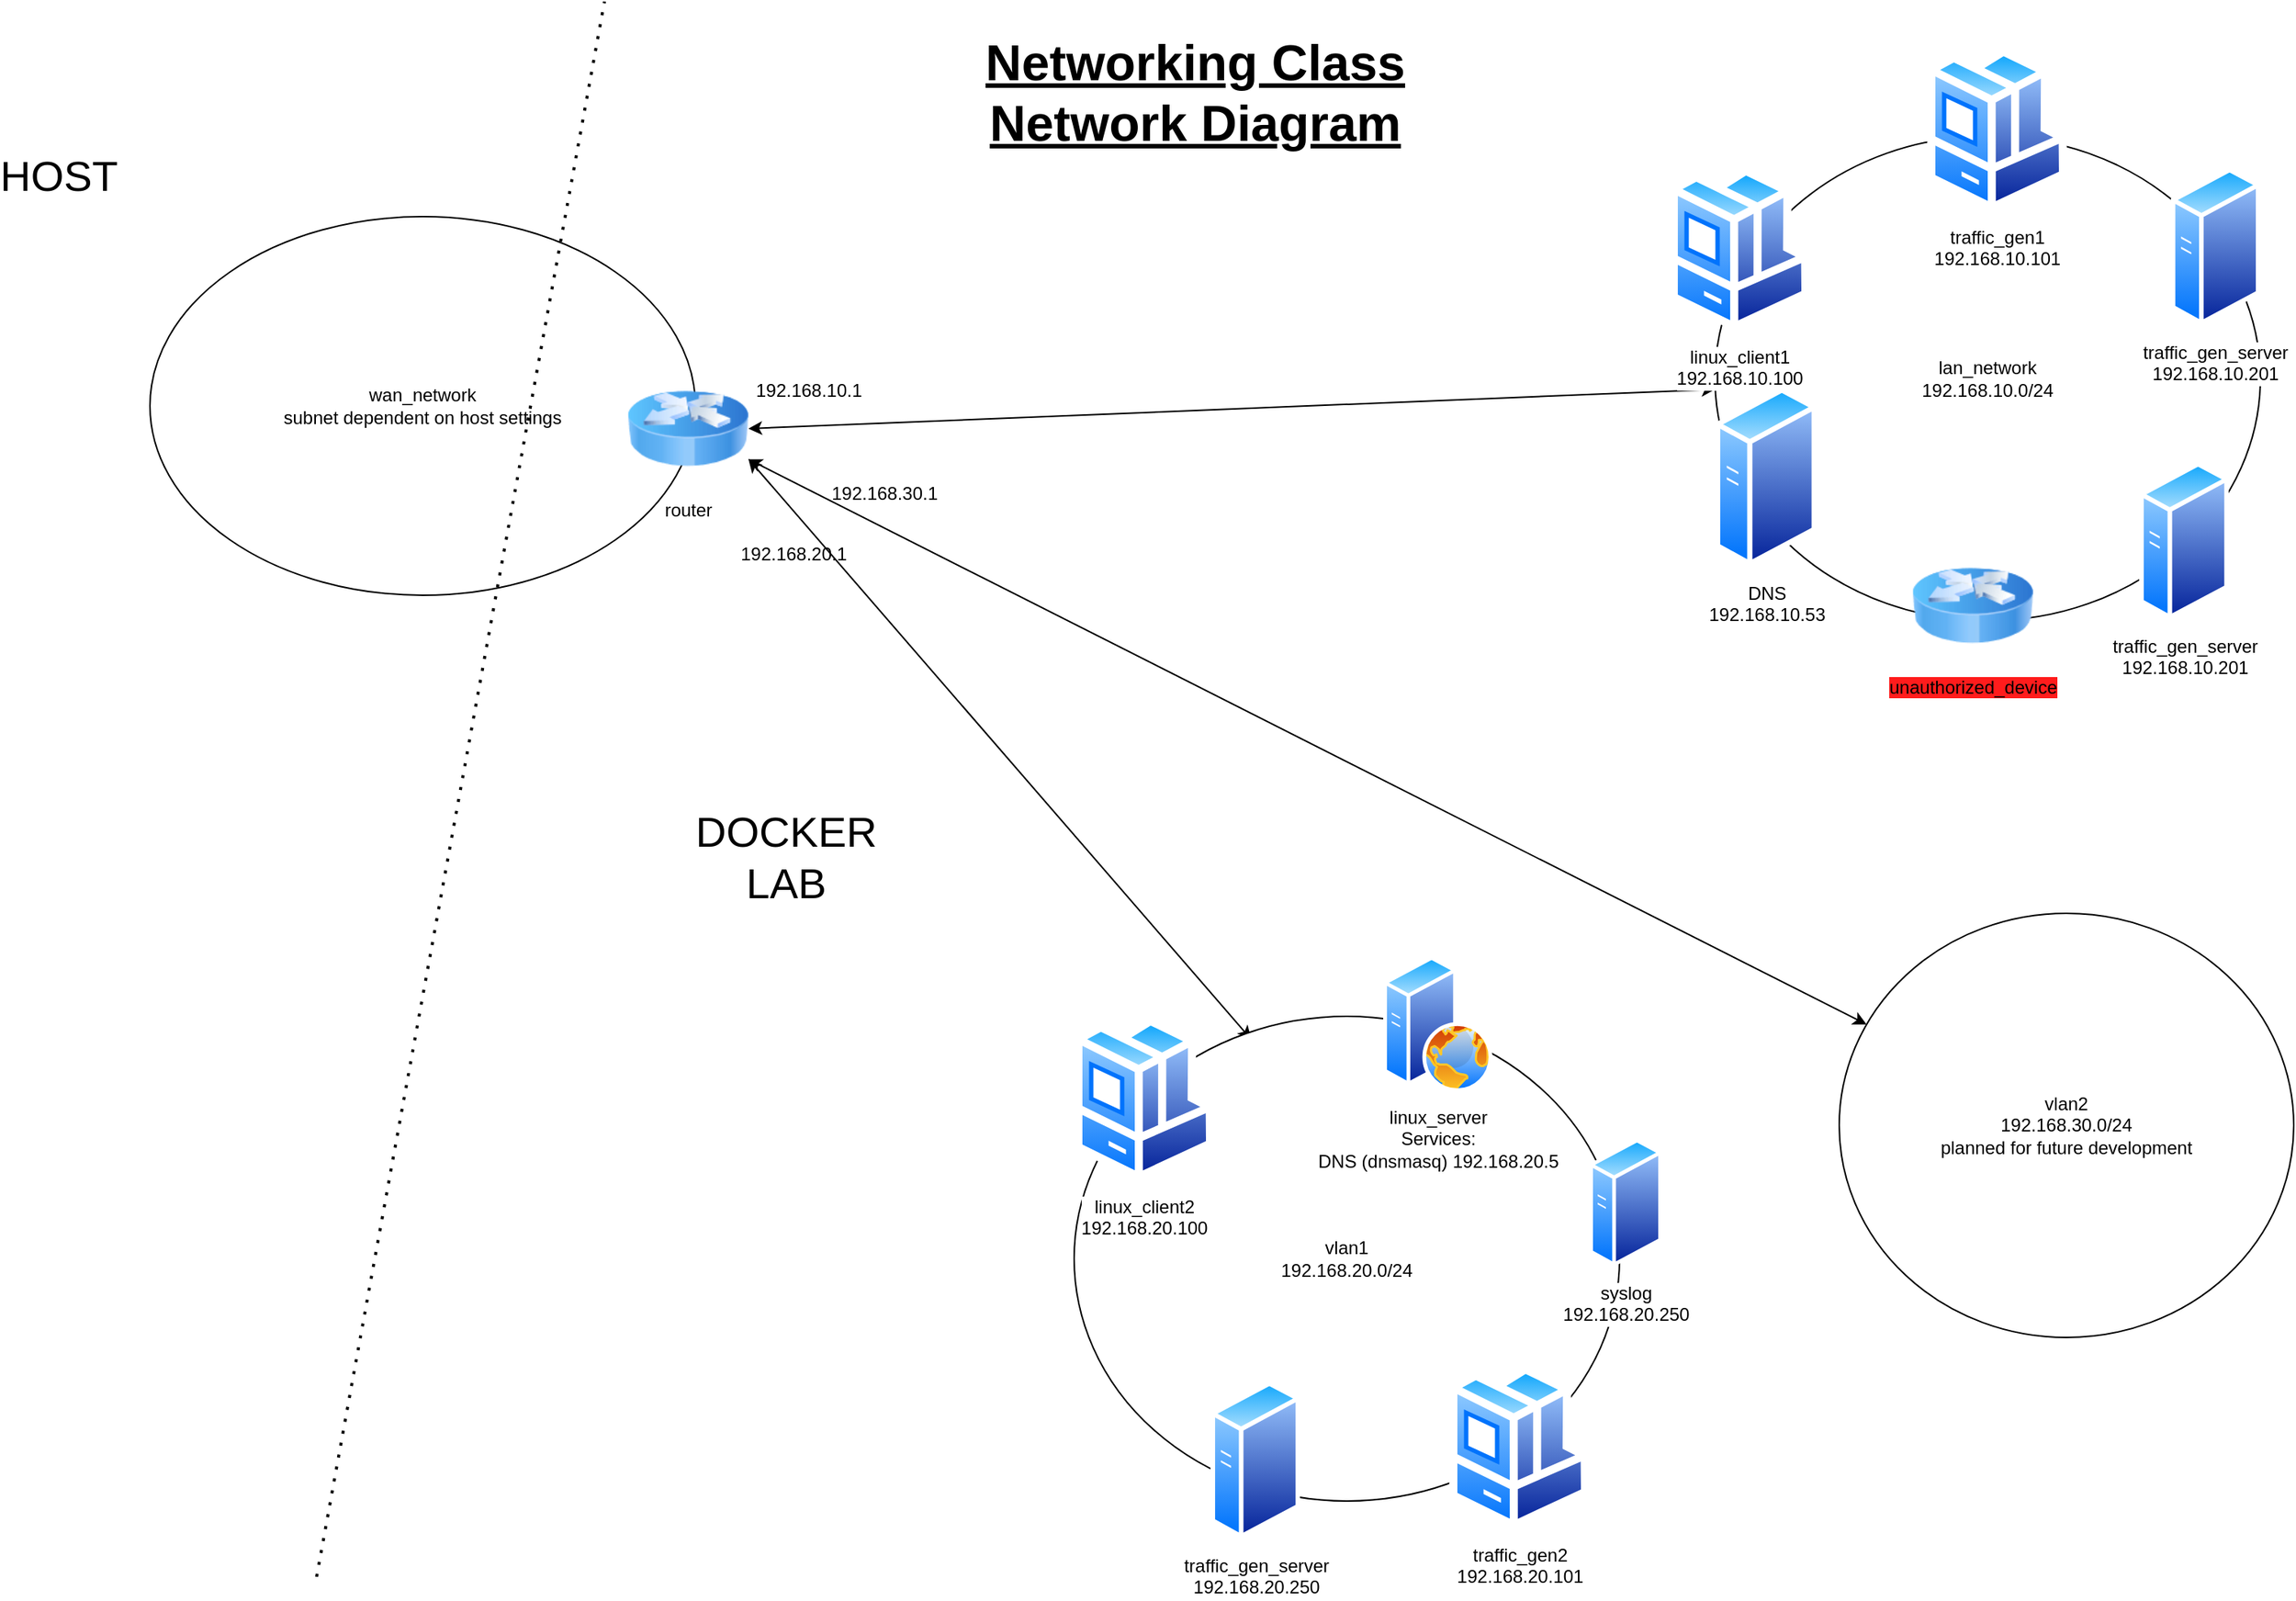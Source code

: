 <mxfile version="26.0.4">
  <diagram name="Page-1" id="rPjQCv6jWcPQ2KpjE6iu">
    <mxGraphModel dx="891" dy="451" grid="1" gridSize="10" guides="1" tooltips="1" connect="1" arrows="1" fold="1" page="1" pageScale="1" pageWidth="850" pageHeight="1100" math="0" shadow="0">
      <root>
        <mxCell id="0" />
        <mxCell id="1" parent="0" />
        <mxCell id="M9ytymhfDPs7FdStXxdQ-21" value="wan_network&lt;br&gt;subnet dependent on host settings" style="ellipse;whiteSpace=wrap;html=1;" vertex="1" parent="1">
          <mxGeometry x="160" y="162" width="360" height="250" as="geometry" />
        </mxCell>
        <mxCell id="M9ytymhfDPs7FdStXxdQ-6" value="" style="endArrow=none;dashed=1;html=1;dashPattern=1 3;strokeWidth=2;rounded=0;" edge="1" parent="1">
          <mxGeometry width="50" height="50" relative="1" as="geometry">
            <mxPoint x="270" y="1060" as="sourcePoint" />
            <mxPoint x="460" y="20" as="targetPoint" />
          </mxGeometry>
        </mxCell>
        <mxCell id="M9ytymhfDPs7FdStXxdQ-20" value="vlan2&lt;div&gt;192.168.30.0/24&lt;br&gt;planned for future development&lt;/div&gt;" style="ellipse;whiteSpace=wrap;html=1;" vertex="1" parent="1">
          <mxGeometry x="1275" y="622" width="300" height="280" as="geometry" />
        </mxCell>
        <mxCell id="M9ytymhfDPs7FdStXxdQ-1" value="router" style="image;html=1;image=img/lib/clip_art/networking/Router_Icon_128x128.png" vertex="1" parent="1">
          <mxGeometry x="475" y="262" width="80" height="80" as="geometry" />
        </mxCell>
        <mxCell id="M9ytymhfDPs7FdStXxdQ-4" value="192.168.10.1" style="text;html=1;align=center;verticalAlign=middle;whiteSpace=wrap;rounded=0;" vertex="1" parent="1">
          <mxGeometry x="565" y="262" width="60" height="30" as="geometry" />
        </mxCell>
        <mxCell id="M9ytymhfDPs7FdStXxdQ-29" value="" style="endArrow=classic;startArrow=classic;html=1;rounded=0;entryX=0.325;entryY=0.048;entryDx=0;entryDy=0;entryPerimeter=0;exitX=1;exitY=0.75;exitDx=0;exitDy=0;" edge="1" parent="1" source="M9ytymhfDPs7FdStXxdQ-1" target="M9ytymhfDPs7FdStXxdQ-19">
          <mxGeometry width="50" height="50" relative="1" as="geometry">
            <mxPoint x="635" y="342" as="sourcePoint" />
            <mxPoint x="835" y="602" as="targetPoint" />
          </mxGeometry>
        </mxCell>
        <mxCell id="M9ytymhfDPs7FdStXxdQ-30" value="" style="endArrow=classic;startArrow=classic;html=1;rounded=0;exitX=1;exitY=0.5;exitDx=0;exitDy=0;" edge="1" parent="1" source="M9ytymhfDPs7FdStXxdQ-1" target="M9ytymhfDPs7FdStXxdQ-8">
          <mxGeometry width="50" height="50" relative="1" as="geometry">
            <mxPoint x="785" y="652" as="sourcePoint" />
            <mxPoint x="835" y="602" as="targetPoint" />
          </mxGeometry>
        </mxCell>
        <mxCell id="M9ytymhfDPs7FdStXxdQ-31" value="" style="endArrow=classic;startArrow=classic;html=1;rounded=0;" edge="1" parent="1" source="M9ytymhfDPs7FdStXxdQ-20" target="M9ytymhfDPs7FdStXxdQ-1">
          <mxGeometry width="50" height="50" relative="1" as="geometry">
            <mxPoint x="785" y="632" as="sourcePoint" />
            <mxPoint x="635" y="482" as="targetPoint" />
          </mxGeometry>
        </mxCell>
        <mxCell id="M9ytymhfDPs7FdStXxdQ-32" value="" style="group" vertex="1" connectable="0" parent="1">
          <mxGeometry x="1163" y="50" width="390" height="408.82" as="geometry" />
        </mxCell>
        <mxCell id="M9ytymhfDPs7FdStXxdQ-8" value="lan_network&lt;div&gt;192.168.10.0/24&lt;/div&gt;" style="ellipse;whiteSpace=wrap;html=1;" vertex="1" parent="M9ytymhfDPs7FdStXxdQ-32">
          <mxGeometry x="30" y="58.82" width="360" height="320" as="geometry" />
        </mxCell>
        <mxCell id="M9ytymhfDPs7FdStXxdQ-11" value="DNS&lt;div&gt;192.168.10.53&lt;/div&gt;" style="image;aspect=fixed;perimeter=ellipsePerimeter;html=1;align=center;shadow=0;dashed=0;spacingTop=3;image=img/lib/active_directory/generic_server.svg;" vertex="1" parent="M9ytymhfDPs7FdStXxdQ-32">
          <mxGeometry x="30" y="223.82" width="67.2" height="120" as="geometry" />
        </mxCell>
        <mxCell id="M9ytymhfDPs7FdStXxdQ-12" value="linux_client1&lt;div&gt;192.168.10.100&lt;/div&gt;" style="image;aspect=fixed;perimeter=ellipsePerimeter;html=1;align=center;shadow=0;dashed=0;spacingTop=3;image=img/lib/active_directory/workstation_client.svg;" vertex="1" parent="M9ytymhfDPs7FdStXxdQ-32">
          <mxGeometry y="78.82" width="92.5" height="108.82" as="geometry" />
        </mxCell>
        <mxCell id="M9ytymhfDPs7FdStXxdQ-16" value="traffic_gen1&lt;div&gt;192.168.10.101&lt;/div&gt;" style="image;aspect=fixed;perimeter=ellipsePerimeter;html=1;align=center;shadow=0;dashed=0;spacingTop=3;image=img/lib/active_directory/workstation_client.svg;" vertex="1" parent="M9ytymhfDPs7FdStXxdQ-32">
          <mxGeometry x="170" width="92.5" height="108.82" as="geometry" />
        </mxCell>
        <mxCell id="M9ytymhfDPs7FdStXxdQ-17" value="traffic_gen_server&lt;div&gt;192.168.10.201&lt;/div&gt;" style="image;aspect=fixed;perimeter=ellipsePerimeter;html=1;align=center;shadow=0;dashed=0;spacingTop=3;image=img/lib/active_directory/generic_server.svg;" vertex="1" parent="M9ytymhfDPs7FdStXxdQ-32">
          <mxGeometry x="330.8" y="78.82" width="59.2" height="105.71" as="geometry" />
        </mxCell>
        <mxCell id="M9ytymhfDPs7FdStXxdQ-24" value="traffic_gen_server&lt;div&gt;192.168.10.201&lt;/div&gt;" style="image;aspect=fixed;perimeter=ellipsePerimeter;html=1;align=center;shadow=0;dashed=0;spacingTop=3;image=img/lib/active_directory/generic_server.svg;" vertex="1" parent="M9ytymhfDPs7FdStXxdQ-32">
          <mxGeometry x="310" y="273.11" width="59.2" height="105.71" as="geometry" />
        </mxCell>
        <mxCell id="M9ytymhfDPs7FdStXxdQ-26" value="&lt;span style=&quot;background-color: rgb(255, 28, 28);&quot;&gt;unauthorized_device&lt;/span&gt;" style="image;html=1;image=img/lib/clip_art/networking/Router_Icon_128x128.png" vertex="1" parent="M9ytymhfDPs7FdStXxdQ-32">
          <mxGeometry x="160" y="328.82" width="80" height="80" as="geometry" />
        </mxCell>
        <mxCell id="M9ytymhfDPs7FdStXxdQ-33" value="" style="group" vertex="1" connectable="0" parent="1">
          <mxGeometry x="770" y="650" width="388" height="385.71" as="geometry" />
        </mxCell>
        <mxCell id="M9ytymhfDPs7FdStXxdQ-19" value="vlan1&lt;div&gt;192.168.20.0/24&lt;/div&gt;" style="ellipse;whiteSpace=wrap;html=1;" vertex="1" parent="M9ytymhfDPs7FdStXxdQ-33">
          <mxGeometry y="40" width="360" height="320" as="geometry" />
        </mxCell>
        <mxCell id="M9ytymhfDPs7FdStXxdQ-2" value="linux_server&lt;div&gt;Services:&lt;br&gt;DNS (dnsmasq) 192.168.20.5&lt;/div&gt;" style="image;aspect=fixed;perimeter=ellipsePerimeter;html=1;align=center;shadow=0;dashed=0;spacingTop=3;image=img/lib/active_directory/web_server.svg;" vertex="1" parent="M9ytymhfDPs7FdStXxdQ-33">
          <mxGeometry x="204" width="72" height="90" as="geometry" />
        </mxCell>
        <mxCell id="M9ytymhfDPs7FdStXxdQ-13" value="syslog&lt;div&gt;192.168.20.250&lt;/div&gt;" style="image;aspect=fixed;perimeter=ellipsePerimeter;html=1;align=center;shadow=0;dashed=0;spacingTop=3;image=img/lib/active_directory/generic_server.svg;" vertex="1" parent="M9ytymhfDPs7FdStXxdQ-33">
          <mxGeometry x="340" y="120" width="48" height="85.71" as="geometry" />
        </mxCell>
        <mxCell id="M9ytymhfDPs7FdStXxdQ-14" value="linux_client2&lt;div&gt;192.168.20.100&lt;/div&gt;" style="image;aspect=fixed;perimeter=ellipsePerimeter;html=1;align=center;shadow=0;dashed=0;spacingTop=3;image=img/lib/active_directory/workstation_client.svg;" vertex="1" parent="M9ytymhfDPs7FdStXxdQ-33">
          <mxGeometry y="40" width="92.5" height="108.82" as="geometry" />
        </mxCell>
        <mxCell id="M9ytymhfDPs7FdStXxdQ-23" value="traffic_gen2&lt;div&gt;192.168.20.101&lt;/div&gt;" style="image;aspect=fixed;perimeter=ellipsePerimeter;html=1;align=center;shadow=0;dashed=0;spacingTop=3;image=img/lib/active_directory/workstation_client.svg;" vertex="1" parent="M9ytymhfDPs7FdStXxdQ-33">
          <mxGeometry x="247.5" y="270" width="92.5" height="108.82" as="geometry" />
        </mxCell>
        <mxCell id="M9ytymhfDPs7FdStXxdQ-25" value="traffic_gen_server&lt;div&gt;192.168.20.250&lt;/div&gt;" style="image;aspect=fixed;perimeter=ellipsePerimeter;html=1;align=center;shadow=0;dashed=0;spacingTop=3;image=img/lib/active_directory/generic_server.svg;" vertex="1" parent="M9ytymhfDPs7FdStXxdQ-33">
          <mxGeometry x="90" y="280" width="59.2" height="105.71" as="geometry" />
        </mxCell>
        <mxCell id="M9ytymhfDPs7FdStXxdQ-34" value="HOST" style="text;html=1;align=center;verticalAlign=middle;whiteSpace=wrap;rounded=0;fontSize=28;" vertex="1" parent="1">
          <mxGeometry x="70" y="120" width="60" height="30" as="geometry" />
        </mxCell>
        <mxCell id="M9ytymhfDPs7FdStXxdQ-36" value="DOCKER LAB" style="text;html=1;align=center;verticalAlign=middle;whiteSpace=wrap;rounded=0;fontSize=28;" vertex="1" parent="1">
          <mxGeometry x="550" y="570" width="60" height="30" as="geometry" />
        </mxCell>
        <mxCell id="M9ytymhfDPs7FdStXxdQ-37" value="Networking Class Network Diagram" style="text;html=1;align=center;verticalAlign=middle;whiteSpace=wrap;rounded=0;fontSize=33;fontStyle=5" vertex="1" parent="1">
          <mxGeometry x="700" y="40" width="300" height="80" as="geometry" />
        </mxCell>
        <mxCell id="M9ytymhfDPs7FdStXxdQ-38" value="192.168.20.1" style="text;html=1;align=center;verticalAlign=middle;whiteSpace=wrap;rounded=0;" vertex="1" parent="1">
          <mxGeometry x="555" y="370" width="60" height="30" as="geometry" />
        </mxCell>
        <mxCell id="M9ytymhfDPs7FdStXxdQ-40" value="192.168.30.1" style="text;html=1;align=center;verticalAlign=middle;whiteSpace=wrap;rounded=0;" vertex="1" parent="1">
          <mxGeometry x="615" y="330" width="60" height="30" as="geometry" />
        </mxCell>
      </root>
    </mxGraphModel>
  </diagram>
</mxfile>
